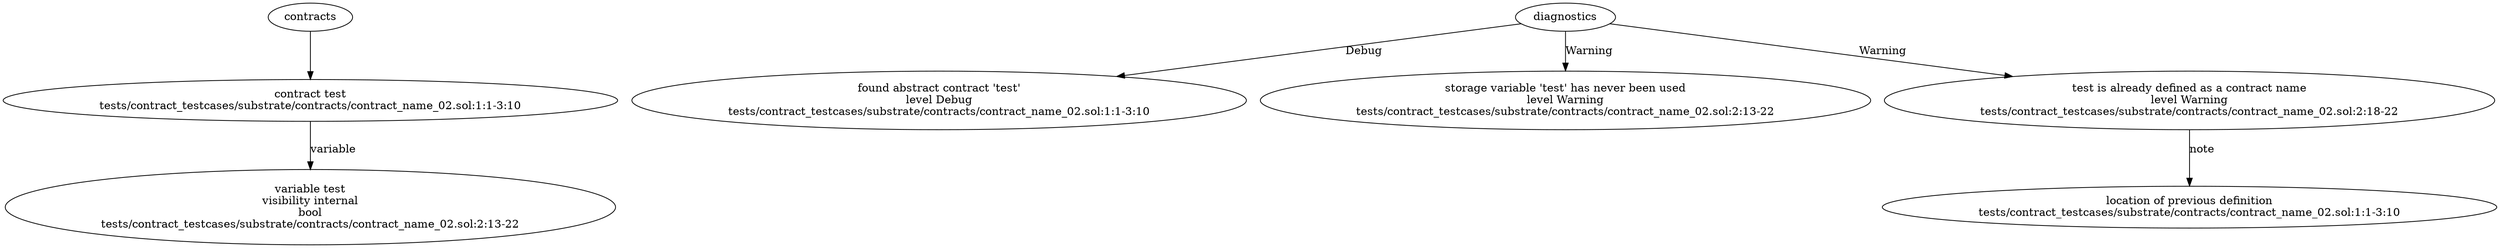 strict digraph "tests/contract_testcases/substrate/contracts/contract_name_02.sol" {
	contract [label="contract test\ntests/contract_testcases/substrate/contracts/contract_name_02.sol:1:1-3:10"]
	var [label="variable test\nvisibility internal\nbool\ntests/contract_testcases/substrate/contracts/contract_name_02.sol:2:13-22"]
	diagnostic [label="found abstract contract 'test'\nlevel Debug\ntests/contract_testcases/substrate/contracts/contract_name_02.sol:1:1-3:10"]
	diagnostic_5 [label="storage variable 'test' has never been used\nlevel Warning\ntests/contract_testcases/substrate/contracts/contract_name_02.sol:2:13-22"]
	diagnostic_6 [label="test is already defined as a contract name\nlevel Warning\ntests/contract_testcases/substrate/contracts/contract_name_02.sol:2:18-22"]
	note [label="location of previous definition\ntests/contract_testcases/substrate/contracts/contract_name_02.sol:1:1-3:10"]
	contracts -> contract
	contract -> var [label="variable"]
	diagnostics -> diagnostic [label="Debug"]
	diagnostics -> diagnostic_5 [label="Warning"]
	diagnostics -> diagnostic_6 [label="Warning"]
	diagnostic_6 -> note [label="note"]
}
